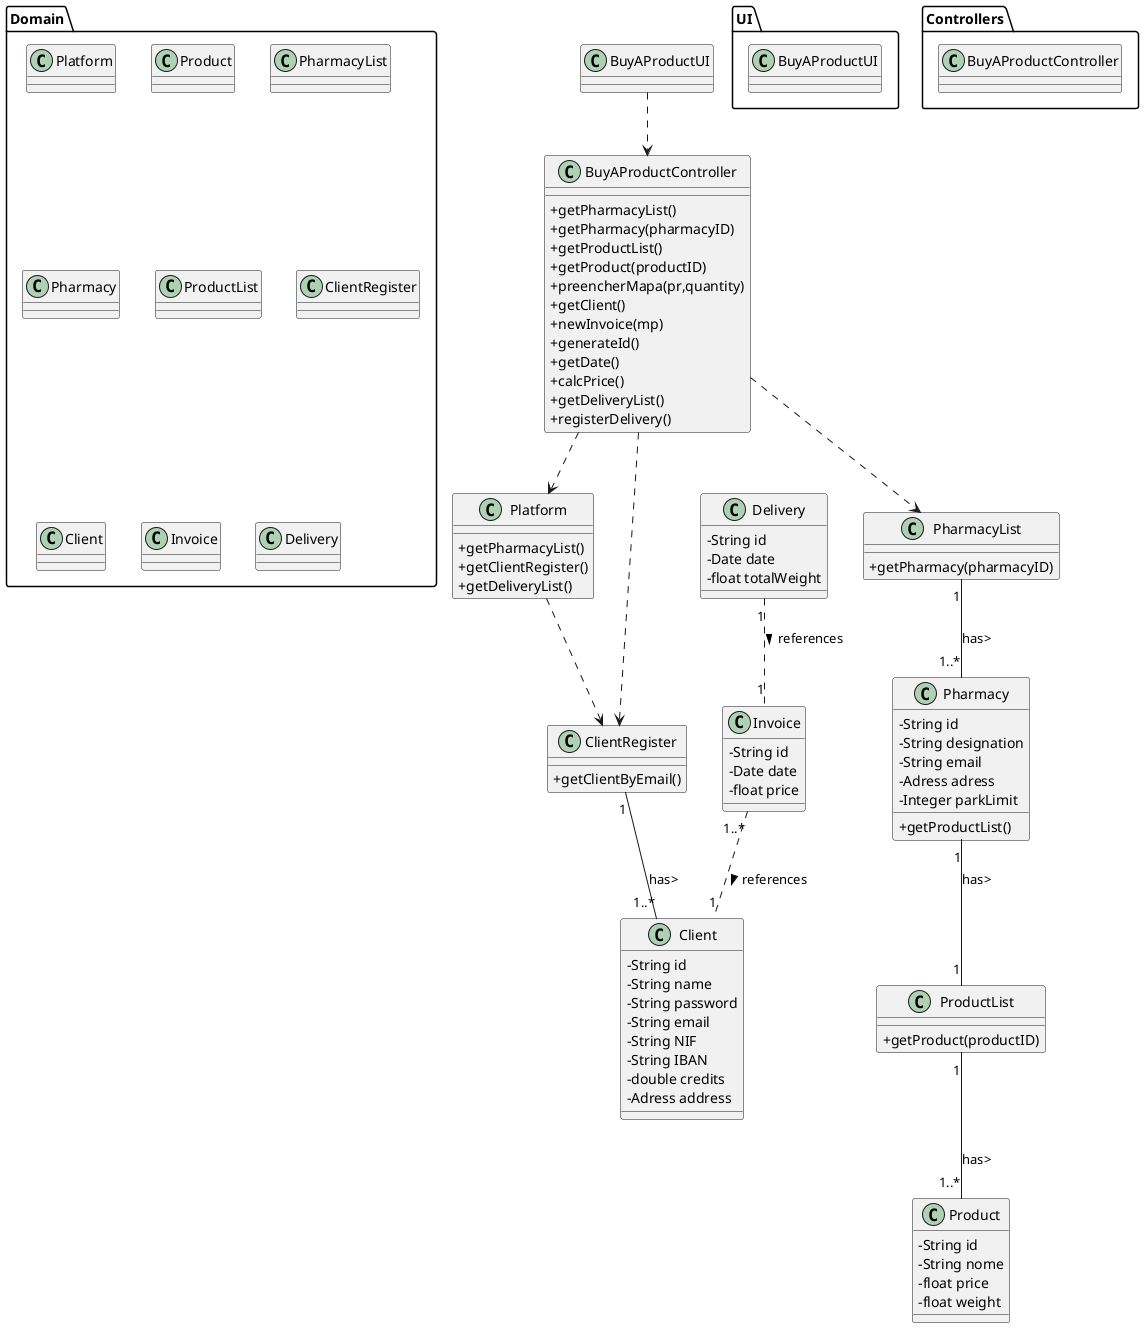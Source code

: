 @startuml
skinparam classAttributeIconSize 0

package UI <<Folder>> {
  class BuyAProductUI
}

package Controllers <<Folder>> {
  class BuyAProductController
}

package Domain <<Folder>> {
  class Platform
  class Product
  class PharmacyList
  class Pharmacy
  class ProductList
  class ClientRegister
  class Client
  class Invoice
  class Delivery
}

class BuyAProductUI {
}

class Client{
-String id
-String name
-String password
-String email
-String NIF
-String IBAN
-double credits
-Adress address

}
class BuyAProductController {
  +getPharmacyList()
  +getPharmacy(pharmacyID)
  +getProductList()
  +getProduct(productID)
  +preencherMapa(pr,quantity)
  +getClient()
  +newInvoice(mp)
  +generateId()
  +getDate()
  +calcPrice()
  +getDeliveryList()
  +registerDelivery()
}

class Platform {
  +getPharmacyList()
  +getClientRegister()
  +getDeliveryList()
}

class ClientRegister {
  +getClientByEmail()

}

class Product {
  -String id
  -String nome
  -float price
  -float weight
}


class Pharmacy {
  -String id
  -String designation
  -String email
  -Adress adress
  -Integer parkLimit
  +getProductList()
}

class PharmacyList{
  +getPharmacy(pharmacyID)
}

class ProductList{
  +getProduct(productID)
}

class Invoice{
  -String id
  -Date date
  -float price
}

class Delivery{
  -String id
  -Date date
  -float totalWeight

}
BuyAProductUI ..> BuyAProductController

BuyAProductController ..> Platform
BuyAProductController ..> PharmacyList

BuyAProductController ..> ClientRegister
Platform ..> ClientRegister

PharmacyList"1" -- "1..*" Pharmacy : has>
ProductList"1" -- "1..*" Product : has>
Pharmacy"1" -- "1" ProductList : has>
ClientRegister"1" -- "1..*" Client : has>

Invoice"1..*".. "1" Client : references >

Delivery"1".."1" Invoice : references >

@enduml
